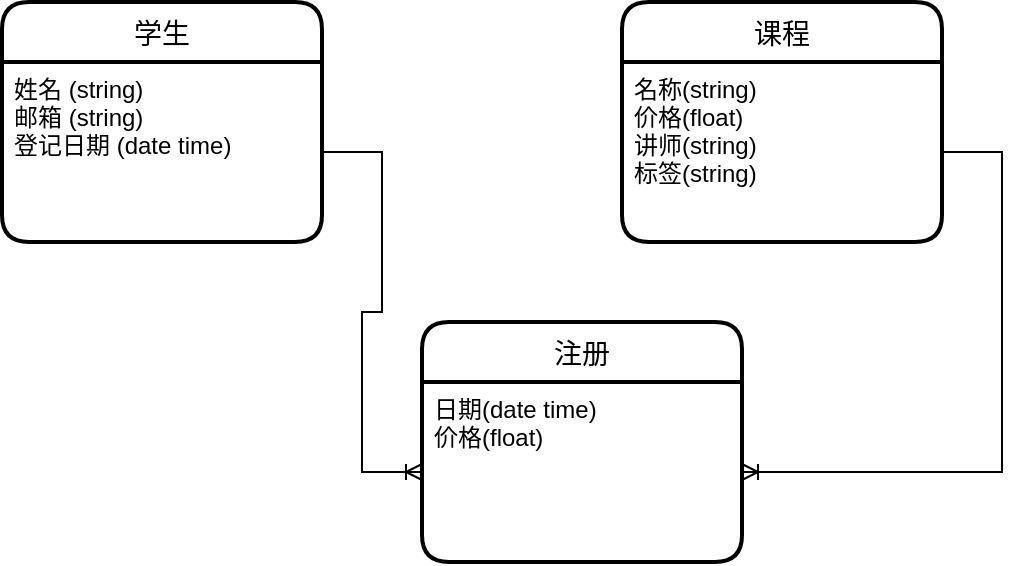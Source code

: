 <mxfile version="17.4.5" type="github">
  <diagram id="8GgMJwKJn8SSidBKVmMq" name="第 1 页">
    <mxGraphModel dx="651" dy="358" grid="1" gridSize="10" guides="1" tooltips="1" connect="1" arrows="1" fold="1" page="1" pageScale="1" pageWidth="827" pageHeight="1169" math="0" shadow="0">
      <root>
        <mxCell id="0" />
        <mxCell id="1" parent="0" />
        <mxCell id="_Ai08Qy22Dj0BchKp4Sf-1" value="学生" style="swimlane;childLayout=stackLayout;horizontal=1;startSize=30;horizontalStack=0;rounded=1;fontSize=14;fontStyle=0;strokeWidth=2;resizeParent=0;resizeLast=1;shadow=0;dashed=0;align=center;" vertex="1" parent="1">
          <mxGeometry x="50" y="200" width="160" height="120" as="geometry">
            <mxRectangle x="30" y="210" width="60" height="30" as="alternateBounds" />
          </mxGeometry>
        </mxCell>
        <mxCell id="_Ai08Qy22Dj0BchKp4Sf-2" value="姓名 (string)&#xa;邮箱 (string)&#xa;登记日期 (date time)" style="align=left;strokeColor=none;fillColor=none;spacingLeft=4;fontSize=12;verticalAlign=top;resizable=0;rotatable=0;part=1;" vertex="1" parent="_Ai08Qy22Dj0BchKp4Sf-1">
          <mxGeometry y="30" width="160" height="90" as="geometry" />
        </mxCell>
        <mxCell id="_Ai08Qy22Dj0BchKp4Sf-3" value="课程" style="swimlane;childLayout=stackLayout;horizontal=1;startSize=30;horizontalStack=0;rounded=1;fontSize=14;fontStyle=0;strokeWidth=2;resizeParent=0;resizeLast=1;shadow=0;dashed=0;align=center;" vertex="1" parent="1">
          <mxGeometry x="360" y="200" width="160" height="120" as="geometry" />
        </mxCell>
        <mxCell id="_Ai08Qy22Dj0BchKp4Sf-4" value="名称(string) &#xa;价格(float)&#xa;讲师(string)&#xa;标签(string)&#xa;" style="align=left;strokeColor=none;fillColor=none;spacingLeft=4;fontSize=12;verticalAlign=top;resizable=0;rotatable=0;part=1;" vertex="1" parent="_Ai08Qy22Dj0BchKp4Sf-3">
          <mxGeometry y="30" width="160" height="90" as="geometry" />
        </mxCell>
        <mxCell id="_Ai08Qy22Dj0BchKp4Sf-10" value="注册" style="swimlane;childLayout=stackLayout;horizontal=1;startSize=30;horizontalStack=0;rounded=1;fontSize=14;fontStyle=0;strokeWidth=2;resizeParent=0;resizeLast=1;shadow=0;dashed=0;align=center;" vertex="1" parent="1">
          <mxGeometry x="260" y="360" width="160" height="120" as="geometry" />
        </mxCell>
        <mxCell id="_Ai08Qy22Dj0BchKp4Sf-11" value="日期(date time)&#xa;价格(float)" style="align=left;strokeColor=none;fillColor=none;spacingLeft=4;fontSize=12;verticalAlign=top;resizable=0;rotatable=0;part=1;" vertex="1" parent="_Ai08Qy22Dj0BchKp4Sf-10">
          <mxGeometry y="30" width="160" height="90" as="geometry" />
        </mxCell>
        <mxCell id="_Ai08Qy22Dj0BchKp4Sf-12" value="" style="edgeStyle=entityRelationEdgeStyle;fontSize=12;html=1;endArrow=ERoneToMany;rounded=0;" edge="1" parent="1" source="_Ai08Qy22Dj0BchKp4Sf-2" target="_Ai08Qy22Dj0BchKp4Sf-11">
          <mxGeometry width="100" height="100" relative="1" as="geometry">
            <mxPoint x="330" y="400" as="sourcePoint" />
            <mxPoint x="430" y="300" as="targetPoint" />
          </mxGeometry>
        </mxCell>
        <mxCell id="_Ai08Qy22Dj0BchKp4Sf-13" value="" style="edgeStyle=entityRelationEdgeStyle;fontSize=12;html=1;endArrow=ERoneToMany;rounded=0;" edge="1" parent="1" source="_Ai08Qy22Dj0BchKp4Sf-4" target="_Ai08Qy22Dj0BchKp4Sf-11">
          <mxGeometry width="100" height="100" relative="1" as="geometry">
            <mxPoint x="470" y="490" as="sourcePoint" />
            <mxPoint x="570" y="390" as="targetPoint" />
          </mxGeometry>
        </mxCell>
      </root>
    </mxGraphModel>
  </diagram>
</mxfile>

